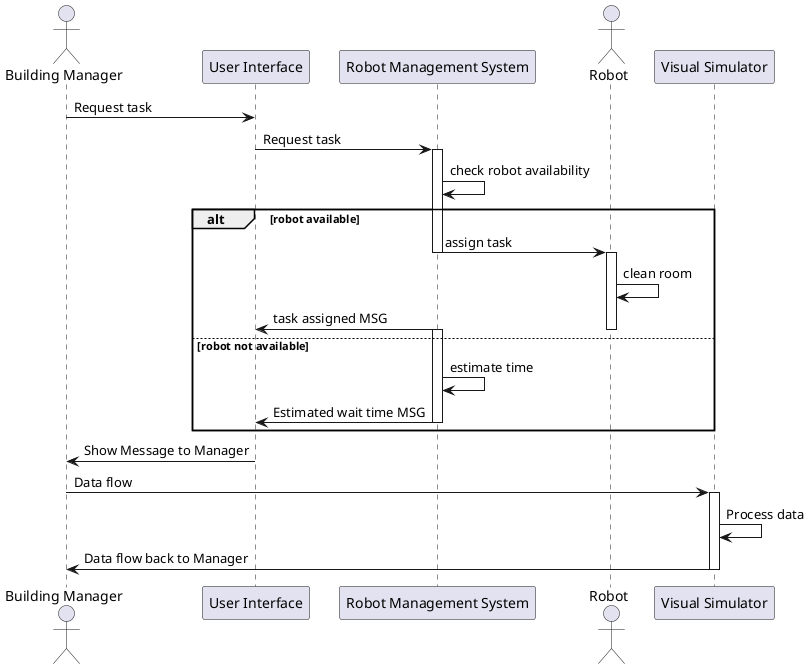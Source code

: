 @startuml

actor "Building Manager" as BM
participant "User Interface" as UI
participant "Robot Management System" as RMS
actor Robot
participant "Visual Simulator" as VS

BM -> UI: Request task

UI -> RMS: Request task

activate RMS
RMS -> RMS: check robot availability

alt robot available
RMS -> Robot: assign task
deactivate RMS
activate Robot
Robot -> Robot: clean room
RMS -> UI: task assigned MSG
deactivate Robot

else robot not available

activate RMS
RMS -> RMS: estimate time
RMS -> UI: Estimated wait time MSG
deactivate RMS

end

UI -> BM: Show Message to Manager

BM -> VS: Data flow
activate VS
VS -> VS: Process data
VS -> BM: Data flow back to Manager
deactivate VS

@enduml